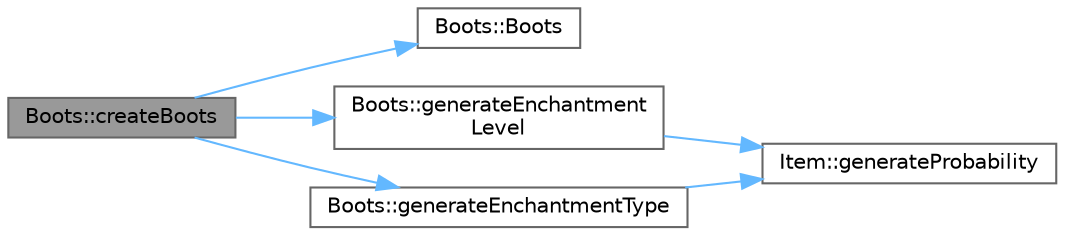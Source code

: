 digraph "Boots::createBoots"
{
 // LATEX_PDF_SIZE
  bgcolor="transparent";
  edge [fontname=Helvetica,fontsize=10,labelfontname=Helvetica,labelfontsize=10];
  node [fontname=Helvetica,fontsize=10,shape=box,height=0.2,width=0.4];
  rankdir="LR";
  Node1 [id="Node000001",label="Boots::createBoots",height=0.2,width=0.4,color="gray40", fillcolor="grey60", style="filled", fontcolor="black",tooltip="Method to create a Boots object with random attributes."];
  Node1 -> Node2 [id="edge1_Node000001_Node000002",color="steelblue1",style="solid",tooltip=" "];
  Node2 [id="Node000002",label="Boots::Boots",height=0.2,width=0.4,color="grey40", fillcolor="white", style="filled",URL="$class_boots.html#abad208e963b53b1f29e269fc246a3485",tooltip="Default Constructor for the Boots object."];
  Node1 -> Node3 [id="edge2_Node000001_Node000003",color="steelblue1",style="solid",tooltip=" "];
  Node3 [id="Node000003",label="Boots::generateEnchantment\lLevel",height=0.2,width=0.4,color="grey40", fillcolor="white", style="filled",URL="$class_boots.html#a9aca46be4836de4198b92da0f9275fbd",tooltip="Method to generate a random enchantment level for the Boots object."];
  Node3 -> Node4 [id="edge3_Node000003_Node000004",color="steelblue1",style="solid",tooltip=" "];
  Node4 [id="Node000004",label="Item::generateProbability",height=0.2,width=0.4,color="grey40", fillcolor="white", style="filled",URL="$class_item.html#ac9fad565f6cecac54252284050ad01b0",tooltip="Generate a random uniformely distributed probability between 0 and 1."];
  Node1 -> Node5 [id="edge4_Node000001_Node000005",color="steelblue1",style="solid",tooltip=" "];
  Node5 [id="Node000005",label="Boots::generateEnchantmentType",height=0.2,width=0.4,color="grey40", fillcolor="white", style="filled",URL="$class_boots.html#a82636952796d08486bafa72cc9c64836",tooltip="Method to generate a random enchantment type for the Boots object."];
  Node5 -> Node4 [id="edge5_Node000005_Node000004",color="steelblue1",style="solid",tooltip=" "];
}

